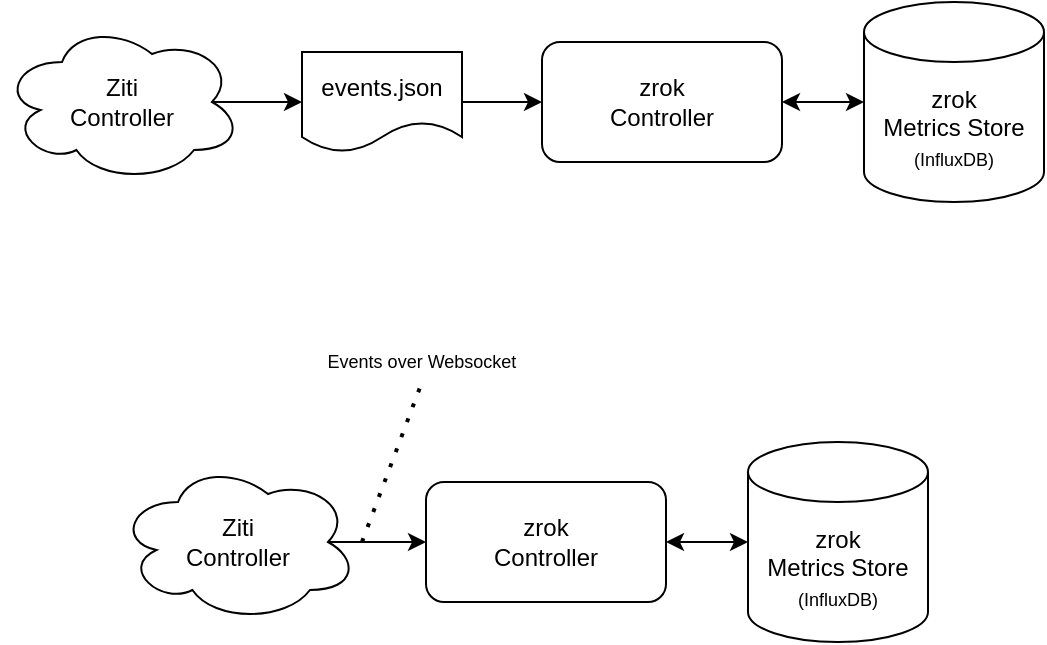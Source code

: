<mxfile version="21.1.2" type="device">
  <diagram name="Page-1" id="IMoEC3u-7S6gkD3jGaqt">
    <mxGraphModel dx="1030" dy="801" grid="1" gridSize="10" guides="1" tooltips="1" connect="1" arrows="1" fold="1" page="1" pageScale="1" pageWidth="600" pageHeight="400" math="0" shadow="0">
      <root>
        <mxCell id="0" />
        <mxCell id="1" parent="0" />
        <mxCell id="z8BNBxY42kQ6VSPeSeC1-1" value="Ziti&lt;br&gt;Controller" style="ellipse;shape=cloud;whiteSpace=wrap;html=1;" vertex="1" parent="1">
          <mxGeometry x="40" y="50" width="120" height="80" as="geometry" />
        </mxCell>
        <mxCell id="z8BNBxY42kQ6VSPeSeC1-2" value="events.json" style="shape=document;whiteSpace=wrap;html=1;boundedLbl=1;" vertex="1" parent="1">
          <mxGeometry x="190" y="65" width="80" height="50" as="geometry" />
        </mxCell>
        <mxCell id="z8BNBxY42kQ6VSPeSeC1-3" value="" style="endArrow=classic;html=1;rounded=0;exitX=0.875;exitY=0.5;exitDx=0;exitDy=0;exitPerimeter=0;entryX=0;entryY=0.5;entryDx=0;entryDy=0;" edge="1" parent="1" source="z8BNBxY42kQ6VSPeSeC1-1" target="z8BNBxY42kQ6VSPeSeC1-2">
          <mxGeometry width="50" height="50" relative="1" as="geometry">
            <mxPoint x="280" y="280" as="sourcePoint" />
            <mxPoint x="330" y="230" as="targetPoint" />
          </mxGeometry>
        </mxCell>
        <mxCell id="z8BNBxY42kQ6VSPeSeC1-15" value="zrok&lt;br&gt;Metrics Store&lt;br&gt;&lt;font style=&quot;font-size: 9px;&quot;&gt;(InfluxDB)&lt;/font&gt;" style="shape=cylinder3;whiteSpace=wrap;html=1;boundedLbl=1;backgroundOutline=1;size=15;" vertex="1" parent="1">
          <mxGeometry x="471" y="40" width="90" height="100" as="geometry" />
        </mxCell>
        <mxCell id="z8BNBxY42kQ6VSPeSeC1-17" value="" style="endArrow=classic;startArrow=classic;html=1;rounded=0;entryX=1;entryY=0.5;entryDx=0;entryDy=0;exitX=0;exitY=0.5;exitDx=0;exitDy=0;exitPerimeter=0;" edge="1" parent="1" source="z8BNBxY42kQ6VSPeSeC1-15" target="z8BNBxY42kQ6VSPeSeC1-11">
          <mxGeometry width="50" height="50" relative="1" as="geometry">
            <mxPoint x="501" y="284" as="sourcePoint" />
            <mxPoint x="551" y="234" as="targetPoint" />
          </mxGeometry>
        </mxCell>
        <mxCell id="z8BNBxY42kQ6VSPeSeC1-18" value="" style="endArrow=classic;html=1;rounded=0;exitX=1;exitY=0.5;exitDx=0;exitDy=0;" edge="1" parent="1" source="z8BNBxY42kQ6VSPeSeC1-2" target="z8BNBxY42kQ6VSPeSeC1-11">
          <mxGeometry width="50" height="50" relative="1" as="geometry">
            <mxPoint x="190" y="230" as="sourcePoint" />
            <mxPoint x="240" y="180" as="targetPoint" />
          </mxGeometry>
        </mxCell>
        <mxCell id="z8BNBxY42kQ6VSPeSeC1-19" value="Ziti&lt;br&gt;Controller" style="ellipse;shape=cloud;whiteSpace=wrap;html=1;" vertex="1" parent="1">
          <mxGeometry x="98" y="270" width="120" height="80" as="geometry" />
        </mxCell>
        <mxCell id="z8BNBxY42kQ6VSPeSeC1-24" value="zrok&lt;br&gt;Metrics Store&lt;br&gt;&lt;font style=&quot;font-size: 9px;&quot;&gt;(InfluxDB)&lt;/font&gt;" style="shape=cylinder3;whiteSpace=wrap;html=1;boundedLbl=1;backgroundOutline=1;size=15;" vertex="1" parent="1">
          <mxGeometry x="413" y="260" width="90" height="100" as="geometry" />
        </mxCell>
        <mxCell id="z8BNBxY42kQ6VSPeSeC1-25" value="" style="endArrow=classic;startArrow=classic;html=1;rounded=0;entryX=1;entryY=0.5;entryDx=0;entryDy=0;exitX=0;exitY=0.5;exitDx=0;exitDy=0;exitPerimeter=0;" edge="1" parent="1" source="z8BNBxY42kQ6VSPeSeC1-24" target="z8BNBxY42kQ6VSPeSeC1-23">
          <mxGeometry width="50" height="50" relative="1" as="geometry">
            <mxPoint x="443" y="504" as="sourcePoint" />
            <mxPoint x="493" y="454" as="targetPoint" />
          </mxGeometry>
        </mxCell>
        <mxCell id="z8BNBxY42kQ6VSPeSeC1-23" value="zrok&lt;br&gt;Controller" style="rounded=1;whiteSpace=wrap;html=1;" vertex="1" parent="1">
          <mxGeometry x="252" y="280" width="120" height="60" as="geometry" />
        </mxCell>
        <mxCell id="z8BNBxY42kQ6VSPeSeC1-29" value="" style="endArrow=classic;html=1;rounded=0;exitX=0.875;exitY=0.5;exitDx=0;exitDy=0;exitPerimeter=0;entryX=0;entryY=0.5;entryDx=0;entryDy=0;" edge="1" parent="1" source="z8BNBxY42kQ6VSPeSeC1-19" target="z8BNBxY42kQ6VSPeSeC1-23">
          <mxGeometry width="50" height="50" relative="1" as="geometry">
            <mxPoint x="198" y="462" as="sourcePoint" />
            <mxPoint x="248" y="412" as="targetPoint" />
          </mxGeometry>
        </mxCell>
        <mxCell id="z8BNBxY42kQ6VSPeSeC1-30" value="" style="endArrow=none;dashed=1;html=1;dashPattern=1 3;strokeWidth=2;rounded=0;" edge="1" parent="1">
          <mxGeometry width="50" height="50" relative="1" as="geometry">
            <mxPoint x="220" y="310" as="sourcePoint" />
            <mxPoint x="250" y="230" as="targetPoint" />
          </mxGeometry>
        </mxCell>
        <mxCell id="z8BNBxY42kQ6VSPeSeC1-31" value="Events over Websocket" style="text;html=1;strokeColor=none;fillColor=none;align=center;verticalAlign=middle;whiteSpace=wrap;rounded=0;fontSize=9;" vertex="1" parent="1">
          <mxGeometry x="200" y="210" width="100" height="20" as="geometry" />
        </mxCell>
        <mxCell id="z8BNBxY42kQ6VSPeSeC1-11" value="zrok&lt;br&gt;Controller" style="rounded=1;whiteSpace=wrap;html=1;" vertex="1" parent="1">
          <mxGeometry x="310" y="60" width="120" height="60" as="geometry" />
        </mxCell>
      </root>
    </mxGraphModel>
  </diagram>
</mxfile>
